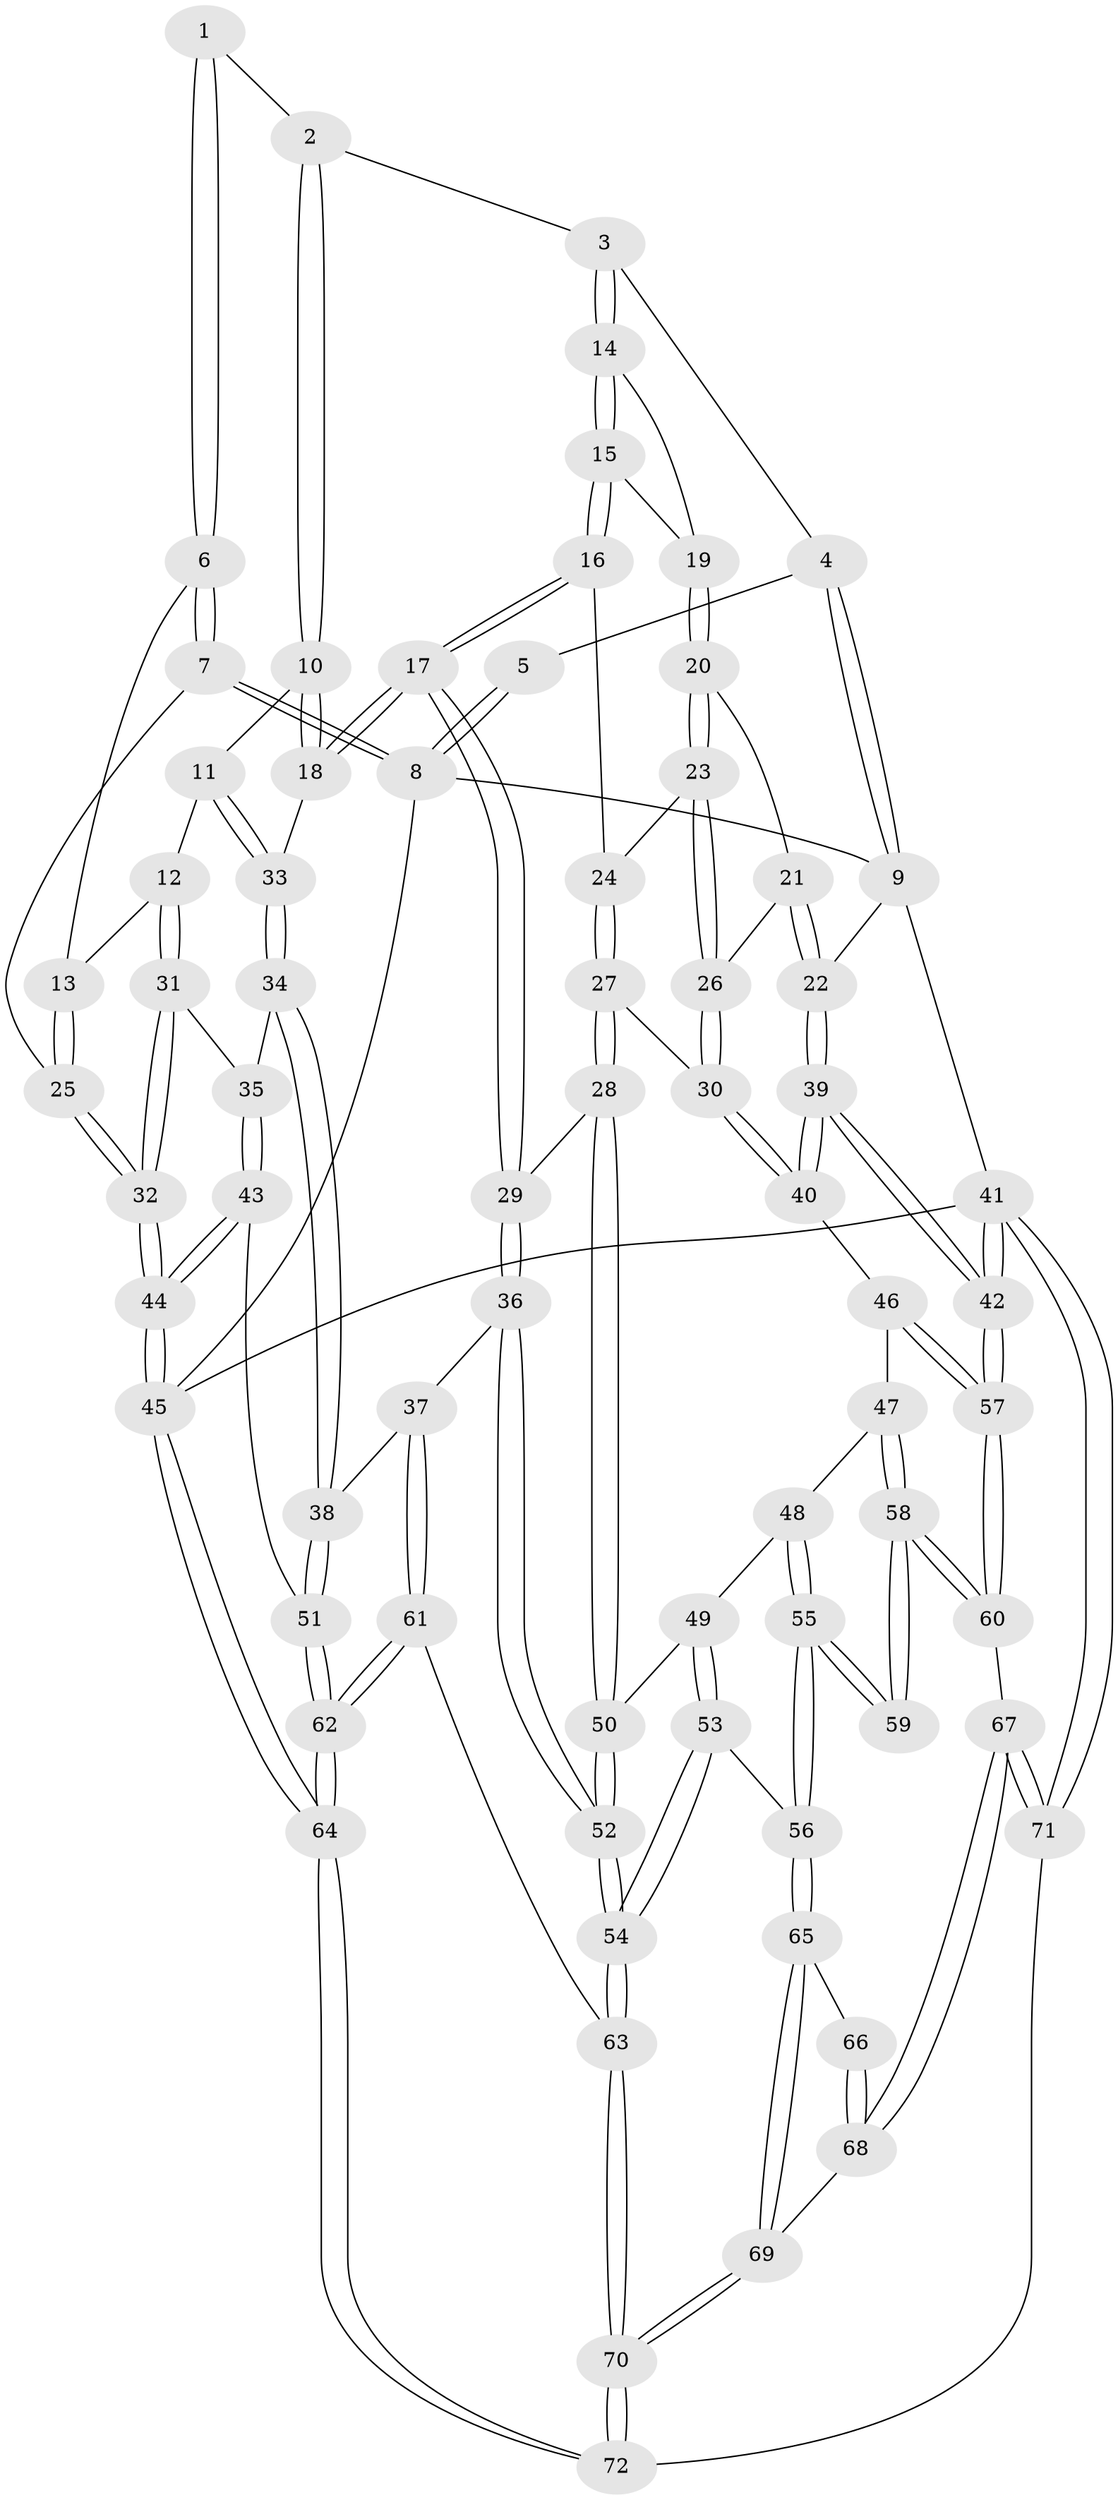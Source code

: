 // coarse degree distribution, {4: 0.47619047619047616, 5: 0.3333333333333333, 6: 0.047619047619047616, 3: 0.14285714285714285}
// Generated by graph-tools (version 1.1) at 2025/24/03/03/25 07:24:40]
// undirected, 72 vertices, 177 edges
graph export_dot {
graph [start="1"]
  node [color=gray90,style=filled];
  1 [pos="+0.18172807687772258+0.12287862882139895"];
  2 [pos="+0.361035145473381+0.07109993313650907"];
  3 [pos="+0.4621020927134219+0"];
  4 [pos="+0.461490159074242+0"];
  5 [pos="+0.012890701801420998+0"];
  6 [pos="+0.15667478022185366+0.18548088709098504"];
  7 [pos="+0+0"];
  8 [pos="+0+0"];
  9 [pos="+1+0"];
  10 [pos="+0.3592323519312244+0.07578976148965993"];
  11 [pos="+0.2445490981621321+0.30340530066210925"];
  12 [pos="+0.22826072159945954+0.2976681200439369"];
  13 [pos="+0.17614016896232437+0.2415277107561086"];
  14 [pos="+0.4806187357687939+0"];
  15 [pos="+0.5153435496518397+0.21562583485382567"];
  16 [pos="+0.5128022658702011+0.2924428183379862"];
  17 [pos="+0.4502044880637519+0.35572503408140543"];
  18 [pos="+0.41671209290670735+0.34404184175141855"];
  19 [pos="+0.7408102707554949+0.18022323431872006"];
  20 [pos="+0.7749624784370698+0.19912647425452082"];
  21 [pos="+1+0"];
  22 [pos="+1+0"];
  23 [pos="+0.7593345959900833+0.25786344658513416"];
  24 [pos="+0.6843486554507443+0.32249834654919884"];
  25 [pos="+0+0.2738885568673081"];
  26 [pos="+0.8766871621942368+0.38435705515369256"];
  27 [pos="+0.6922996803456335+0.493220677848216"];
  28 [pos="+0.6838598496870099+0.5074952669315288"];
  29 [pos="+0.4543093257159749+0.385312860178995"];
  30 [pos="+0.8962946582406571+0.4363364646393376"];
  31 [pos="+0.058189201296087706+0.38351599734081143"];
  32 [pos="+0+0.3113408927454532"];
  33 [pos="+0.24475341775505313+0.3036395519218589"];
  34 [pos="+0.22225717890719635+0.5177790658700997"];
  35 [pos="+0.09496101089021865+0.4695524838434452"];
  36 [pos="+0.40362856515552265+0.5970895712277821"];
  37 [pos="+0.38224823538942443+0.6052838763434178"];
  38 [pos="+0.2563765112664866+0.5976383072287459"];
  39 [pos="+1+0.49226613276553016"];
  40 [pos="+0.980789363773399+0.4923111308915302"];
  41 [pos="+1+1"];
  42 [pos="+1+0.917761512606839"];
  43 [pos="+0+0.6277732125488193"];
  44 [pos="+0+0.6508844083496371"];
  45 [pos="+0+1"];
  46 [pos="+0.8731257573020361+0.6110318161415504"];
  47 [pos="+0.8701621004576238+0.6125552397555448"];
  48 [pos="+0.8022389749227783+0.6165560668112676"];
  49 [pos="+0.7625635993012104+0.5990861468116073"];
  50 [pos="+0.6819462012112576+0.5205320573255215"];
  51 [pos="+0.20752031242240473+0.642196850952164"];
  52 [pos="+0.5445256541215343+0.6478405739340607"];
  53 [pos="+0.6850447198249872+0.7482600439281062"];
  54 [pos="+0.5822881543110187+0.7326170187133992"];
  55 [pos="+0.7837820705978134+0.7307149742048884"];
  56 [pos="+0.7068019752338358+0.7597115574265555"];
  57 [pos="+1+0.8564440787307187"];
  58 [pos="+0.8636649837720989+0.7619151594719923"];
  59 [pos="+0.8569449579679521+0.7619795682503201"];
  60 [pos="+1+0.8484441804132009"];
  61 [pos="+0.37296994535716554+0.8272074164562149"];
  62 [pos="+0.16972266332774147+0.950142087696373"];
  63 [pos="+0.5347801529872093+0.8811230661233814"];
  64 [pos="+0+1"];
  65 [pos="+0.7191788993762703+0.7874734456990057"];
  66 [pos="+0.8201053772139855+0.7970793555405212"];
  67 [pos="+0.818585084502684+0.9078171094685112"];
  68 [pos="+0.7816856109469056+0.8593029157401482"];
  69 [pos="+0.7337807575455342+0.8337190197294362"];
  70 [pos="+0.5754274849564663+1"];
  71 [pos="+0.6803302801255111+1"];
  72 [pos="+0.5828623591181376+1"];
  1 -- 2;
  1 -- 6;
  1 -- 6;
  2 -- 3;
  2 -- 10;
  2 -- 10;
  3 -- 4;
  3 -- 14;
  3 -- 14;
  4 -- 5;
  4 -- 9;
  4 -- 9;
  5 -- 8;
  5 -- 8;
  6 -- 7;
  6 -- 7;
  6 -- 13;
  7 -- 8;
  7 -- 8;
  7 -- 25;
  8 -- 9;
  8 -- 45;
  9 -- 22;
  9 -- 41;
  10 -- 11;
  10 -- 18;
  10 -- 18;
  11 -- 12;
  11 -- 33;
  11 -- 33;
  12 -- 13;
  12 -- 31;
  12 -- 31;
  13 -- 25;
  13 -- 25;
  14 -- 15;
  14 -- 15;
  14 -- 19;
  15 -- 16;
  15 -- 16;
  15 -- 19;
  16 -- 17;
  16 -- 17;
  16 -- 24;
  17 -- 18;
  17 -- 18;
  17 -- 29;
  17 -- 29;
  18 -- 33;
  19 -- 20;
  19 -- 20;
  20 -- 21;
  20 -- 23;
  20 -- 23;
  21 -- 22;
  21 -- 22;
  21 -- 26;
  22 -- 39;
  22 -- 39;
  23 -- 24;
  23 -- 26;
  23 -- 26;
  24 -- 27;
  24 -- 27;
  25 -- 32;
  25 -- 32;
  26 -- 30;
  26 -- 30;
  27 -- 28;
  27 -- 28;
  27 -- 30;
  28 -- 29;
  28 -- 50;
  28 -- 50;
  29 -- 36;
  29 -- 36;
  30 -- 40;
  30 -- 40;
  31 -- 32;
  31 -- 32;
  31 -- 35;
  32 -- 44;
  32 -- 44;
  33 -- 34;
  33 -- 34;
  34 -- 35;
  34 -- 38;
  34 -- 38;
  35 -- 43;
  35 -- 43;
  36 -- 37;
  36 -- 52;
  36 -- 52;
  37 -- 38;
  37 -- 61;
  37 -- 61;
  38 -- 51;
  38 -- 51;
  39 -- 40;
  39 -- 40;
  39 -- 42;
  39 -- 42;
  40 -- 46;
  41 -- 42;
  41 -- 42;
  41 -- 71;
  41 -- 71;
  41 -- 45;
  42 -- 57;
  42 -- 57;
  43 -- 44;
  43 -- 44;
  43 -- 51;
  44 -- 45;
  44 -- 45;
  45 -- 64;
  45 -- 64;
  46 -- 47;
  46 -- 57;
  46 -- 57;
  47 -- 48;
  47 -- 58;
  47 -- 58;
  48 -- 49;
  48 -- 55;
  48 -- 55;
  49 -- 50;
  49 -- 53;
  49 -- 53;
  50 -- 52;
  50 -- 52;
  51 -- 62;
  51 -- 62;
  52 -- 54;
  52 -- 54;
  53 -- 54;
  53 -- 54;
  53 -- 56;
  54 -- 63;
  54 -- 63;
  55 -- 56;
  55 -- 56;
  55 -- 59;
  55 -- 59;
  56 -- 65;
  56 -- 65;
  57 -- 60;
  57 -- 60;
  58 -- 59;
  58 -- 59;
  58 -- 60;
  58 -- 60;
  60 -- 67;
  61 -- 62;
  61 -- 62;
  61 -- 63;
  62 -- 64;
  62 -- 64;
  63 -- 70;
  63 -- 70;
  64 -- 72;
  64 -- 72;
  65 -- 66;
  65 -- 69;
  65 -- 69;
  66 -- 68;
  66 -- 68;
  67 -- 68;
  67 -- 68;
  67 -- 71;
  67 -- 71;
  68 -- 69;
  69 -- 70;
  69 -- 70;
  70 -- 72;
  70 -- 72;
  71 -- 72;
}
